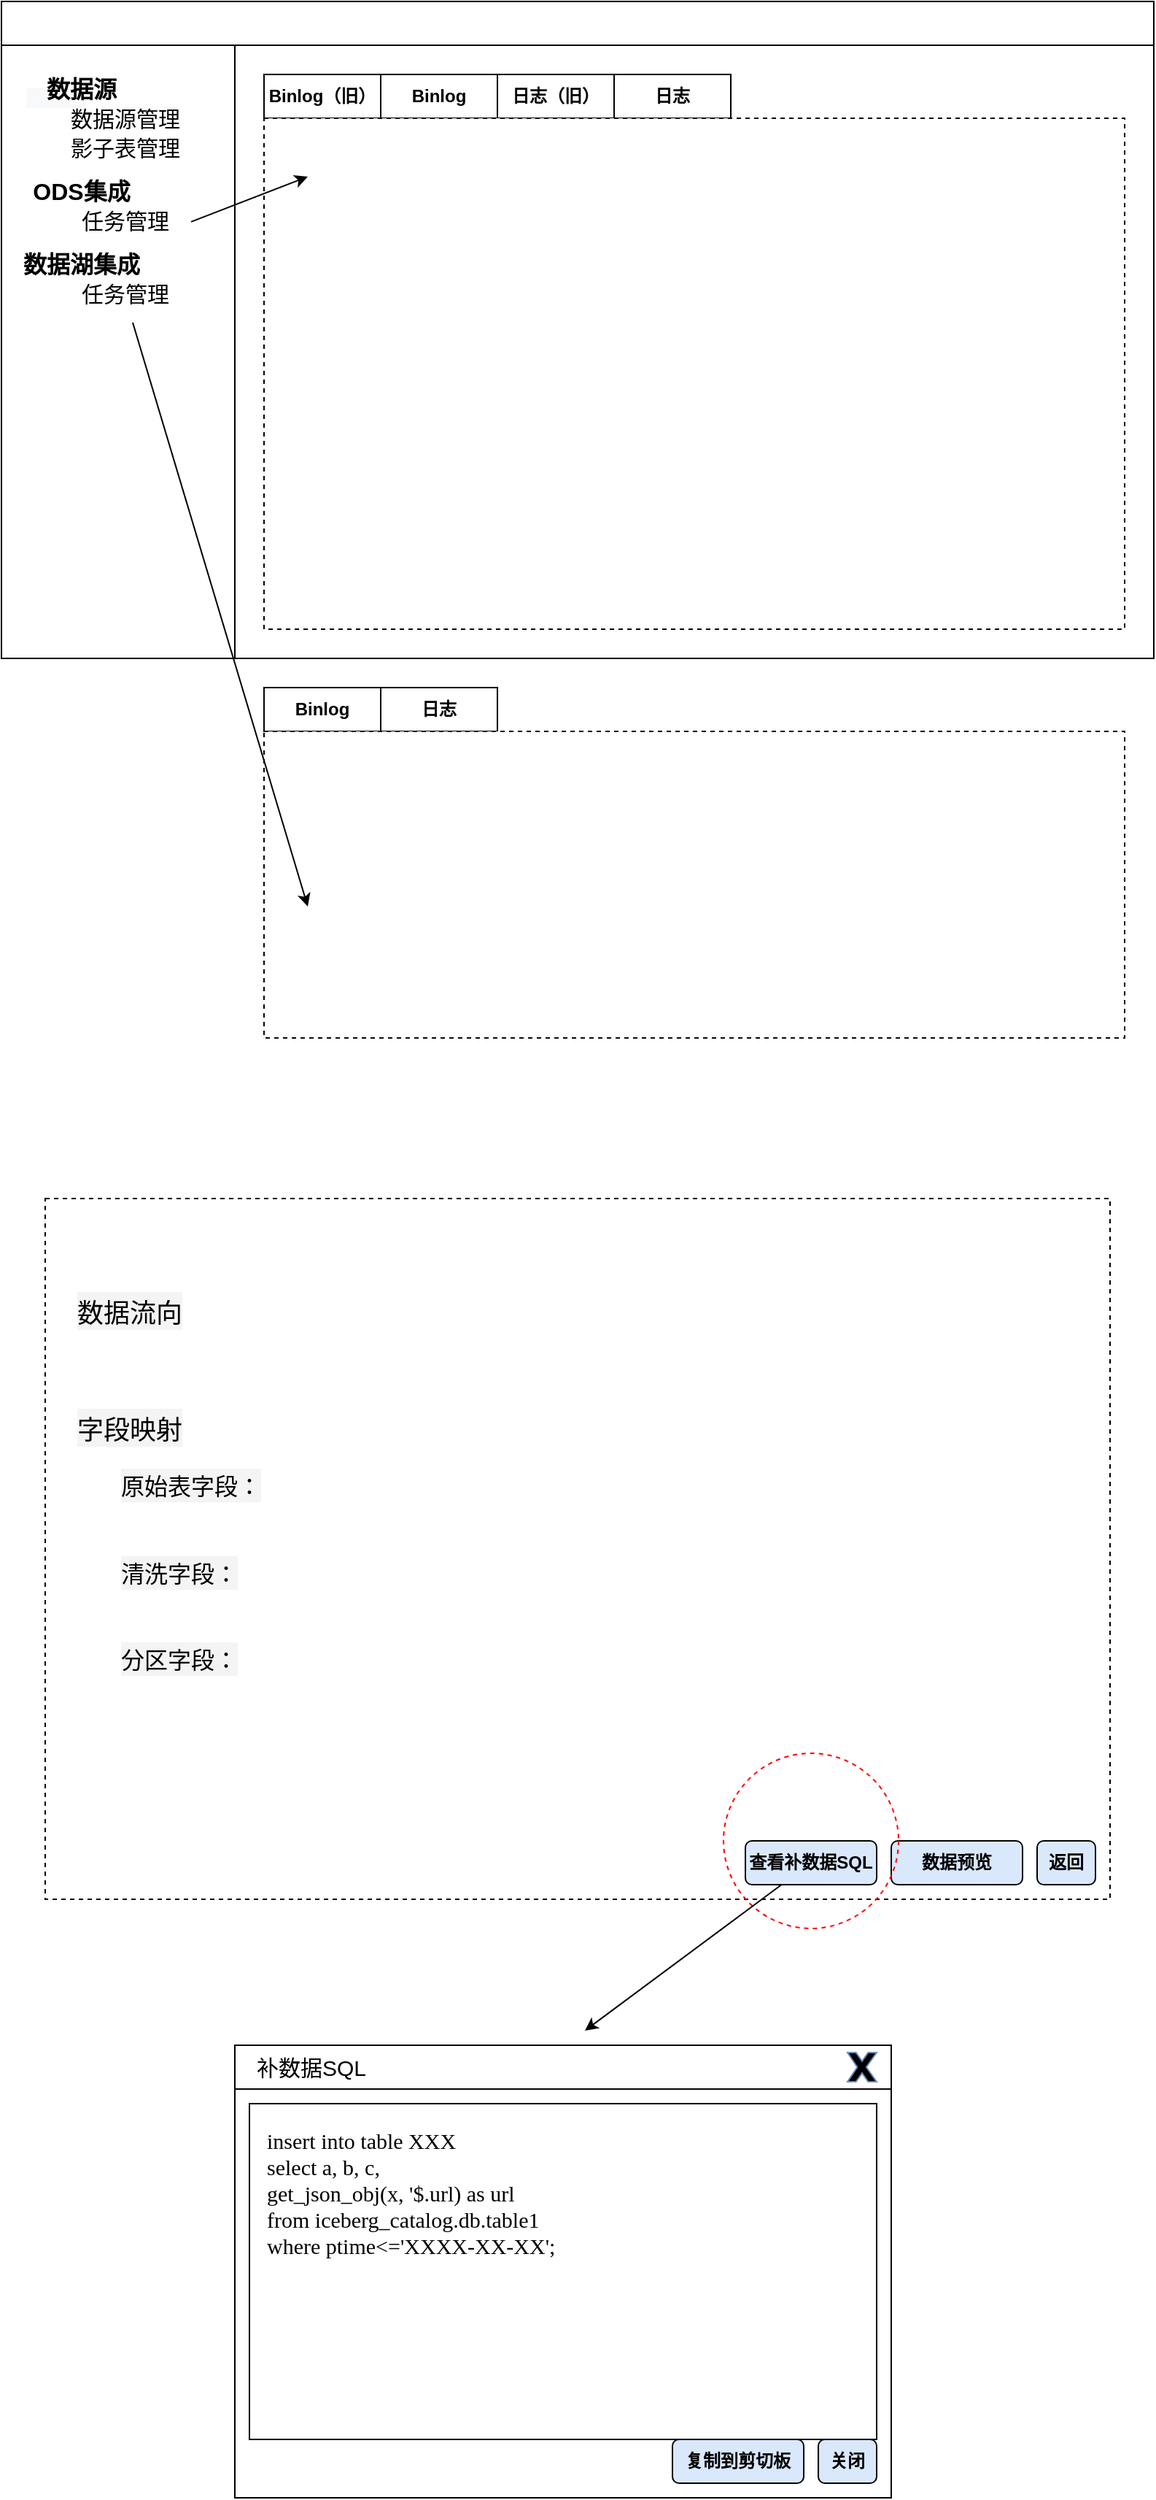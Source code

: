 <mxfile version="14.9.4" type="github">
  <diagram id="JI8nQ26ha6UqcquYVsHo" name="Page-1">
    <mxGraphModel dx="1422" dy="802" grid="1" gridSize="10" guides="1" tooltips="1" connect="1" arrows="1" fold="1" page="1" pageScale="1" pageWidth="827" pageHeight="1169" math="0" shadow="0">
      <root>
        <mxCell id="0" />
        <mxCell id="1" parent="0" />
        <mxCell id="B1ekOiNrQerQCpApbvOi-1" value="" style="rounded=0;whiteSpace=wrap;html=1;" vertex="1" parent="1">
          <mxGeometry x="20" y="20" width="790" height="450" as="geometry" />
        </mxCell>
        <mxCell id="B1ekOiNrQerQCpApbvOi-2" value="" style="rounded=0;whiteSpace=wrap;html=1;" vertex="1" parent="1">
          <mxGeometry x="20" y="50" width="160" height="420" as="geometry" />
        </mxCell>
        <mxCell id="B1ekOiNrQerQCpApbvOi-3" value="" style="rounded=0;whiteSpace=wrap;html=1;" vertex="1" parent="1">
          <mxGeometry x="20" y="20" width="790" height="30" as="geometry" />
        </mxCell>
        <mxCell id="B1ekOiNrQerQCpApbvOi-5" value="&lt;ul style=&quot;color: rgb(0 , 0 , 0) ; font-family: &amp;#34;helvetica&amp;#34; ; font-size: 12px ; font-style: normal ; font-weight: 400 ; letter-spacing: normal ; text-align: center ; text-indent: 0px ; text-transform: none ; word-spacing: 0px ; background-color: rgb(248 , 249 , 250)&quot;&gt;&lt;li class=&quot;&quot; style=&quot;list-style-type: none&quot;&gt;&lt;br&gt;&lt;/li&gt;&lt;/ul&gt;" style="text;whiteSpace=wrap;html=1;fontFamily=Helvetica;" vertex="1" parent="1">
          <mxGeometry x="35" y="60" width="125" height="50" as="geometry" />
        </mxCell>
        <mxCell id="B1ekOiNrQerQCpApbvOi-7" value="数据源" style="text;html=1;strokeColor=none;fillColor=none;align=center;verticalAlign=middle;whiteSpace=wrap;rounded=0;fontFamily=Helvetica;fontSize=16;fontStyle=1" vertex="1" parent="1">
          <mxGeometry x="20" y="70" width="110" height="20" as="geometry" />
        </mxCell>
        <mxCell id="B1ekOiNrQerQCpApbvOi-8" value="数据源管理" style="text;html=1;strokeColor=none;fillColor=none;align=center;verticalAlign=middle;whiteSpace=wrap;rounded=0;fontFamily=Helvetica;fontSize=15;fontStyle=0" vertex="1" parent="1">
          <mxGeometry x="50" y="90" width="110" height="20" as="geometry" />
        </mxCell>
        <mxCell id="B1ekOiNrQerQCpApbvOi-9" value="影子表管理" style="text;html=1;strokeColor=none;fillColor=none;align=center;verticalAlign=middle;whiteSpace=wrap;rounded=0;fontFamily=Helvetica;fontSize=15;fontStyle=0" vertex="1" parent="1">
          <mxGeometry x="50" y="110" width="110" height="20" as="geometry" />
        </mxCell>
        <mxCell id="B1ekOiNrQerQCpApbvOi-10" value="&lt;b&gt;ODS集成&lt;/b&gt;" style="text;html=1;strokeColor=none;fillColor=none;align=center;verticalAlign=middle;whiteSpace=wrap;rounded=0;fontFamily=Helvetica;fontSize=16;fontStyle=1" vertex="1" parent="1">
          <mxGeometry x="20" y="140" width="110" height="20" as="geometry" />
        </mxCell>
        <mxCell id="B1ekOiNrQerQCpApbvOi-11" value="任务管理" style="text;html=1;strokeColor=none;fillColor=none;align=center;verticalAlign=middle;whiteSpace=wrap;rounded=0;fontFamily=Helvetica;fontSize=15;fontStyle=0" vertex="1" parent="1">
          <mxGeometry x="50" y="160" width="110" height="20" as="geometry" />
        </mxCell>
        <mxCell id="B1ekOiNrQerQCpApbvOi-12" value="&lt;b&gt;数据湖集成&lt;/b&gt;" style="text;html=1;strokeColor=none;fillColor=none;align=center;verticalAlign=middle;whiteSpace=wrap;rounded=0;fontFamily=Helvetica;fontSize=16;fontStyle=1" vertex="1" parent="1">
          <mxGeometry x="20" y="190" width="110" height="20" as="geometry" />
        </mxCell>
        <mxCell id="B1ekOiNrQerQCpApbvOi-13" value="任务管理" style="text;html=1;strokeColor=none;fillColor=none;align=center;verticalAlign=middle;whiteSpace=wrap;rounded=0;fontFamily=Helvetica;fontSize=15;fontStyle=0" vertex="1" parent="1">
          <mxGeometry x="50" y="210" width="110" height="20" as="geometry" />
        </mxCell>
        <mxCell id="B1ekOiNrQerQCpApbvOi-21" value="" style="group" vertex="1" connectable="0" parent="1">
          <mxGeometry x="200" y="70" width="590" height="380" as="geometry" />
        </mxCell>
        <mxCell id="B1ekOiNrQerQCpApbvOi-14" value="&lt;div class=&quot;okr-block-clipboard&quot; style=&quot;font-size: 12px;&quot;&gt;&lt;/div&gt;&lt;div style=&quot;font-size: 12px;&quot;&gt;&lt;b style=&quot;font-size: 12px;&quot;&gt;Binlog（旧）&lt;/b&gt;&lt;/div&gt;" style="rounded=0;whiteSpace=wrap;html=1;fontFamily=Helvetica;fontSize=12;" vertex="1" parent="B1ekOiNrQerQCpApbvOi-21">
          <mxGeometry width="80" height="30" as="geometry" />
        </mxCell>
        <mxCell id="B1ekOiNrQerQCpApbvOi-15" value="&lt;div class=&quot;okr-block-clipboard&quot; style=&quot;font-size: 12px&quot;&gt;&lt;/div&gt;&lt;div style=&quot;font-size: 12px&quot;&gt;&lt;div class=&quot;okr-block-clipboard&quot;&gt;&lt;/div&gt;&lt;div&gt;&lt;b&gt;Binlog&lt;/b&gt;&lt;/div&gt;&lt;/div&gt;" style="rounded=0;whiteSpace=wrap;html=1;fontFamily=Helvetica;fontSize=12;" vertex="1" parent="B1ekOiNrQerQCpApbvOi-21">
          <mxGeometry x="80" width="80" height="30" as="geometry" />
        </mxCell>
        <mxCell id="B1ekOiNrQerQCpApbvOi-16" value="&lt;div class=&quot;okr-block-clipboard&quot; style=&quot;font-size: 12px&quot;&gt;&lt;/div&gt;&lt;div style=&quot;font-size: 12px&quot;&gt;&lt;div class=&quot;okr-block-clipboard&quot;&gt;&lt;/div&gt;&lt;div&gt;&lt;b&gt;日志（旧）&lt;/b&gt;&lt;/div&gt;&lt;/div&gt;" style="rounded=0;whiteSpace=wrap;html=1;fontFamily=Helvetica;fontSize=12;" vertex="1" parent="B1ekOiNrQerQCpApbvOi-21">
          <mxGeometry x="160" width="80" height="30" as="geometry" />
        </mxCell>
        <mxCell id="B1ekOiNrQerQCpApbvOi-17" value="&lt;div class=&quot;okr-block-clipboard&quot; style=&quot;font-size: 12px&quot;&gt;&lt;/div&gt;&lt;div style=&quot;font-size: 12px&quot;&gt;&lt;div class=&quot;okr-block-clipboard&quot;&gt;&lt;/div&gt;&lt;div&gt;&lt;b&gt;日志&lt;/b&gt;&lt;/div&gt;&lt;/div&gt;" style="rounded=0;whiteSpace=wrap;html=1;fontFamily=Helvetica;fontSize=12;" vertex="1" parent="B1ekOiNrQerQCpApbvOi-21">
          <mxGeometry x="240" width="80" height="30" as="geometry" />
        </mxCell>
        <mxCell id="B1ekOiNrQerQCpApbvOi-18" value="" style="rounded=0;whiteSpace=wrap;html=1;fontFamily=Helvetica;fontSize=12;dashed=1;" vertex="1" parent="B1ekOiNrQerQCpApbvOi-21">
          <mxGeometry y="30" width="590" height="350" as="geometry" />
        </mxCell>
        <mxCell id="B1ekOiNrQerQCpApbvOi-19" value="" style="endArrow=classic;html=1;fontFamily=Helvetica;fontSize=12;" edge="1" parent="1">
          <mxGeometry width="50" height="50" relative="1" as="geometry">
            <mxPoint x="150" y="170.952" as="sourcePoint" />
            <mxPoint x="230" y="140" as="targetPoint" />
          </mxGeometry>
        </mxCell>
        <mxCell id="B1ekOiNrQerQCpApbvOi-30" value="" style="group" vertex="1" connectable="0" parent="1">
          <mxGeometry x="200" y="490" width="590" height="240" as="geometry" />
        </mxCell>
        <mxCell id="B1ekOiNrQerQCpApbvOi-24" value="&lt;div class=&quot;okr-block-clipboard&quot; style=&quot;font-size: 12px&quot;&gt;&lt;/div&gt;&lt;div style=&quot;font-size: 12px&quot;&gt;&lt;div class=&quot;okr-block-clipboard&quot;&gt;&lt;/div&gt;&lt;div&gt;&lt;b&gt;Binlog&lt;/b&gt;&lt;/div&gt;&lt;/div&gt;" style="rounded=0;whiteSpace=wrap;html=1;fontFamily=Helvetica;fontSize=12;" vertex="1" parent="B1ekOiNrQerQCpApbvOi-30">
          <mxGeometry width="80" height="30" as="geometry" />
        </mxCell>
        <mxCell id="B1ekOiNrQerQCpApbvOi-26" value="&lt;div class=&quot;okr-block-clipboard&quot; style=&quot;font-size: 12px&quot;&gt;&lt;/div&gt;&lt;div style=&quot;font-size: 12px&quot;&gt;&lt;div class=&quot;okr-block-clipboard&quot;&gt;&lt;/div&gt;&lt;div&gt;&lt;b&gt;日志&lt;/b&gt;&lt;/div&gt;&lt;/div&gt;" style="rounded=0;whiteSpace=wrap;html=1;fontFamily=Helvetica;fontSize=12;" vertex="1" parent="B1ekOiNrQerQCpApbvOi-30">
          <mxGeometry x="80" width="80" height="30" as="geometry" />
        </mxCell>
        <mxCell id="B1ekOiNrQerQCpApbvOi-27" value="" style="rounded=0;whiteSpace=wrap;html=1;fontFamily=Helvetica;fontSize=12;dashed=1;" vertex="1" parent="B1ekOiNrQerQCpApbvOi-30">
          <mxGeometry y="30" width="590" height="210" as="geometry" />
        </mxCell>
        <mxCell id="B1ekOiNrQerQCpApbvOi-20" value="" style="endArrow=classic;html=1;fontFamily=Helvetica;fontSize=12;" edge="1" parent="1">
          <mxGeometry width="50" height="50" relative="1" as="geometry">
            <mxPoint x="110" y="240" as="sourcePoint" />
            <mxPoint x="230" y="640" as="targetPoint" />
          </mxGeometry>
        </mxCell>
        <mxCell id="B1ekOiNrQerQCpApbvOi-31" value="" style="rounded=0;whiteSpace=wrap;html=1;fontFamily=Helvetica;fontSize=12;dashed=1;" vertex="1" parent="1">
          <mxGeometry x="50" y="840" width="730" height="480" as="geometry" />
        </mxCell>
        <mxCell id="B1ekOiNrQerQCpApbvOi-32" value="&lt;span style=&quot;color: rgb(0, 0, 0); font-family: &amp;quot;pingfang sc&amp;quot;, &amp;quot;helvetica neue&amp;quot;, helvetica, &amp;quot;hiragino sans gb&amp;quot;, &amp;quot;microsoft yahei&amp;quot;, sans-serif; font-size: 18px; font-style: normal; font-weight: 400; letter-spacing: normal; text-indent: 0px; text-transform: none; word-spacing: 0px; background-color: rgb(244, 244, 244); display: inline; float: none;&quot;&gt;数据流向&lt;/span&gt;" style="text;whiteSpace=wrap;html=1;fontSize=12;fontFamily=Helvetica;" vertex="1" parent="1">
          <mxGeometry x="70" y="900" width="100" height="30" as="geometry" />
        </mxCell>
        <mxCell id="B1ekOiNrQerQCpApbvOi-33" value="&lt;span style=&quot;color: rgb(0, 0, 0); font-family: &amp;quot;pingfang sc&amp;quot;, &amp;quot;helvetica neue&amp;quot;, helvetica, &amp;quot;hiragino sans gb&amp;quot;, &amp;quot;microsoft yahei&amp;quot;, sans-serif; font-size: 18px; font-style: normal; font-weight: 400; letter-spacing: normal; text-indent: 0px; text-transform: none; word-spacing: 0px; background-color: rgb(244, 244, 244); display: inline; float: none;&quot;&gt;字段映射&lt;/span&gt;" style="text;whiteSpace=wrap;html=1;fontSize=12;fontFamily=Helvetica;" vertex="1" parent="1">
          <mxGeometry x="70" y="980" width="100" height="30" as="geometry" />
        </mxCell>
        <mxCell id="B1ekOiNrQerQCpApbvOi-34" value="&lt;span style=&quot;color: rgb(0, 0, 0); font-family: &amp;quot;pingfang sc&amp;quot;, &amp;quot;helvetica neue&amp;quot;, helvetica, &amp;quot;hiragino sans gb&amp;quot;, &amp;quot;microsoft yahei&amp;quot;, sans-serif; font-size: 16px; font-style: normal; font-weight: 400; letter-spacing: normal; text-indent: 0px; text-transform: none; word-spacing: 0px; background-color: rgb(244, 244, 244); display: inline; float: none;&quot;&gt;原始表字段：&lt;/span&gt;" style="text;whiteSpace=wrap;html=1;fontSize=12;fontFamily=Helvetica;" vertex="1" parent="1">
          <mxGeometry x="100" y="1020" width="120" height="30" as="geometry" />
        </mxCell>
        <mxCell id="B1ekOiNrQerQCpApbvOi-35" value="&lt;span style=&quot;color: rgb(0, 0, 0); font-family: &amp;quot;pingfang sc&amp;quot;, &amp;quot;helvetica neue&amp;quot;, helvetica, &amp;quot;hiragino sans gb&amp;quot;, &amp;quot;microsoft yahei&amp;quot;, sans-serif; font-size: 16px; font-style: normal; font-weight: 400; letter-spacing: normal; text-indent: 0px; text-transform: none; word-spacing: 0px; background-color: rgb(244, 244, 244); display: inline; float: none;&quot;&gt;清洗字段：&lt;/span&gt;" style="text;whiteSpace=wrap;html=1;fontSize=12;fontFamily=Helvetica;" vertex="1" parent="1">
          <mxGeometry x="100" y="1080" width="110" height="30" as="geometry" />
        </mxCell>
        <mxCell id="B1ekOiNrQerQCpApbvOi-36" value="&lt;span style=&quot;color: rgb(0, 0, 0); font-family: &amp;quot;pingfang sc&amp;quot;, &amp;quot;helvetica neue&amp;quot;, helvetica, &amp;quot;hiragino sans gb&amp;quot;, &amp;quot;microsoft yahei&amp;quot;, sans-serif; font-size: 16px; font-style: normal; font-weight: 400; letter-spacing: normal; text-indent: 0px; text-transform: none; word-spacing: 0px; background-color: rgb(244, 244, 244); display: inline; float: none;&quot;&gt;分区字段：&lt;/span&gt;" style="text;whiteSpace=wrap;html=1;fontSize=12;fontFamily=Helvetica;" vertex="1" parent="1">
          <mxGeometry x="100" y="1139" width="110" height="30" as="geometry" />
        </mxCell>
        <mxCell id="B1ekOiNrQerQCpApbvOi-38" value="&lt;div class=&quot;okr-block-clipboard&quot;&gt;&lt;/div&gt;&lt;div&gt;&lt;b&gt;数据预览&lt;/b&gt;&lt;/div&gt;" style="rounded=1;whiteSpace=wrap;html=1;fontFamily=Helvetica;fontSize=12;fillColor=#dae8fc;" vertex="1" parent="1">
          <mxGeometry x="630" y="1280" width="90" height="30" as="geometry" />
        </mxCell>
        <mxCell id="B1ekOiNrQerQCpApbvOi-39" value="&lt;div class=&quot;okr-block-clipboard&quot;&gt;&lt;/div&gt;&lt;div&gt;&lt;b&gt;返回&lt;/b&gt;&lt;/div&gt;" style="rounded=1;whiteSpace=wrap;html=1;fontFamily=Helvetica;fontSize=12;fillColor=#dae8fc;" vertex="1" parent="1">
          <mxGeometry x="730" y="1280" width="40" height="30" as="geometry" />
        </mxCell>
        <mxCell id="B1ekOiNrQerQCpApbvOi-48" value="" style="rounded=0;whiteSpace=wrap;html=1;fontFamily=Helvetica;fontSize=12;" vertex="1" parent="1">
          <mxGeometry x="180" y="1420" width="450" height="310" as="geometry" />
        </mxCell>
        <mxCell id="B1ekOiNrQerQCpApbvOi-49" value="" style="rounded=0;whiteSpace=wrap;html=1;fontFamily=Helvetica;fontSize=12;strokeColor=#000000;fillColor=none;" vertex="1" parent="1">
          <mxGeometry x="180" y="1420" width="450" height="30" as="geometry" />
        </mxCell>
        <mxCell id="B1ekOiNrQerQCpApbvOi-50" value="" style="verticalLabelPosition=bottom;verticalAlign=top;html=1;shape=mxgraph.basic.x;fontFamily=Helvetica;fontSize=12;strokeColor=#6c8ebf;fillColor=#000000;" vertex="1" parent="1">
          <mxGeometry x="600" y="1425" width="20" height="20" as="geometry" />
        </mxCell>
        <mxCell id="B1ekOiNrQerQCpApbvOi-51" value="" style="rounded=0;whiteSpace=wrap;html=1;fontFamily=Helvetica;fontSize=12;strokeColor=#000000;fillColor=none;" vertex="1" parent="1">
          <mxGeometry x="190" y="1460" width="430" height="230" as="geometry" />
        </mxCell>
        <mxCell id="B1ekOiNrQerQCpApbvOi-56" value="&lt;div class=&quot;okr-block-clipboard&quot;&gt;&lt;/div&gt;&lt;div&gt;&lt;b&gt;复制到剪切板&lt;/b&gt;&lt;/div&gt;" style="rounded=1;whiteSpace=wrap;html=1;fontFamily=Helvetica;fontSize=12;fillColor=#dae8fc;" vertex="1" parent="1">
          <mxGeometry x="480" y="1690" width="90" height="30" as="geometry" />
        </mxCell>
        <mxCell id="B1ekOiNrQerQCpApbvOi-57" value="&lt;div class=&quot;okr-block-clipboard&quot;&gt;&lt;/div&gt;&lt;div&gt;&lt;b&gt;关闭&lt;/b&gt;&lt;/div&gt;" style="rounded=1;whiteSpace=wrap;html=1;fontFamily=Helvetica;fontSize=12;fillColor=#dae8fc;" vertex="1" parent="1">
          <mxGeometry x="580" y="1690" width="40" height="30" as="geometry" />
        </mxCell>
        <mxCell id="B1ekOiNrQerQCpApbvOi-58" value="insert into table XXX&lt;br style=&quot;font-size: 15px&quot;&gt;select a, b, c,&lt;br style=&quot;font-size: 15px&quot;&gt;get_json_obj(x, &#39;$.url) as url&lt;br style=&quot;font-size: 15px&quot;&gt;from iceberg_catalog.db.table1&lt;br&gt;where ptime&amp;lt;=&#39;XXXX-XX-XX&#39;;" style="text;html=1;strokeColor=none;fillColor=none;align=left;verticalAlign=top;whiteSpace=wrap;rounded=0;fontFamily=Tahoma;fontSize=15;" vertex="1" parent="1">
          <mxGeometry x="200" y="1470" width="410" height="210" as="geometry" />
        </mxCell>
        <mxCell id="B1ekOiNrQerQCpApbvOi-41" value="" style="ellipse;whiteSpace=wrap;html=1;fontFamily=Helvetica;fontSize=12;dashed=1;fillColor=none;strokeColor=#FF0000;" vertex="1" parent="1">
          <mxGeometry x="515" y="1220" width="120" height="120" as="geometry" />
        </mxCell>
        <mxCell id="B1ekOiNrQerQCpApbvOi-59" value="补数据SQL" style="text;html=1;strokeColor=none;fillColor=none;align=center;verticalAlign=middle;whiteSpace=wrap;rounded=0;fontFamily=Helvetica;fontSize=15;" vertex="1" parent="1">
          <mxGeometry x="190" y="1425" width="85" height="20" as="geometry" />
        </mxCell>
        <mxCell id="B1ekOiNrQerQCpApbvOi-60" value="" style="endArrow=classic;html=1;fontFamily=Helvetica;fontSize=15;" edge="1" parent="1" source="B1ekOiNrQerQCpApbvOi-37">
          <mxGeometry width="50" height="50" relative="1" as="geometry">
            <mxPoint x="660" y="1350" as="sourcePoint" />
            <mxPoint x="420" y="1410" as="targetPoint" />
          </mxGeometry>
        </mxCell>
        <mxCell id="B1ekOiNrQerQCpApbvOi-37" value="&lt;div class=&quot;okr-block-clipboard&quot;&gt;&lt;/div&gt;&lt;div&gt;&lt;b&gt;查看补数据SQL&lt;/b&gt;&lt;/div&gt;" style="rounded=1;whiteSpace=wrap;html=1;fontFamily=Helvetica;fontSize=12;fillColor=#dae8fc;" vertex="1" parent="1">
          <mxGeometry x="530" y="1280" width="90" height="30" as="geometry" />
        </mxCell>
      </root>
    </mxGraphModel>
  </diagram>
</mxfile>
